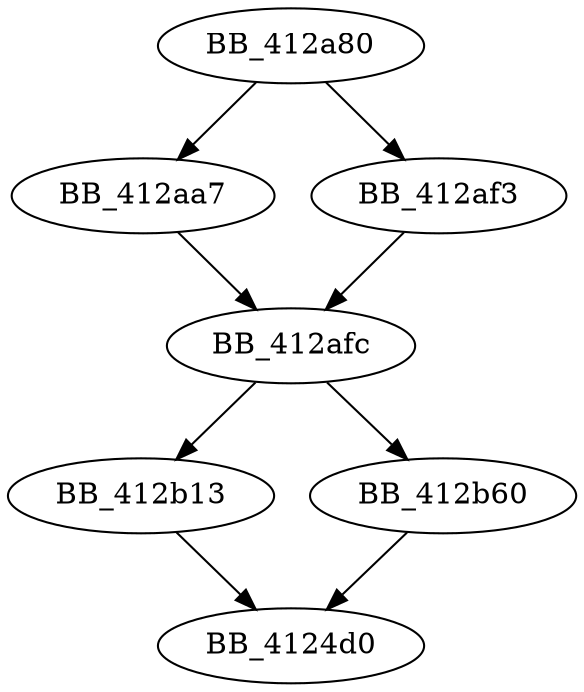 DiGraph sub_412A80{
BB_412a80->BB_412aa7
BB_412a80->BB_412af3
BB_412aa7->BB_412afc
BB_412af3->BB_412afc
BB_412afc->BB_412b13
BB_412afc->BB_412b60
BB_412b13->BB_4124d0
BB_412b60->BB_4124d0
}
